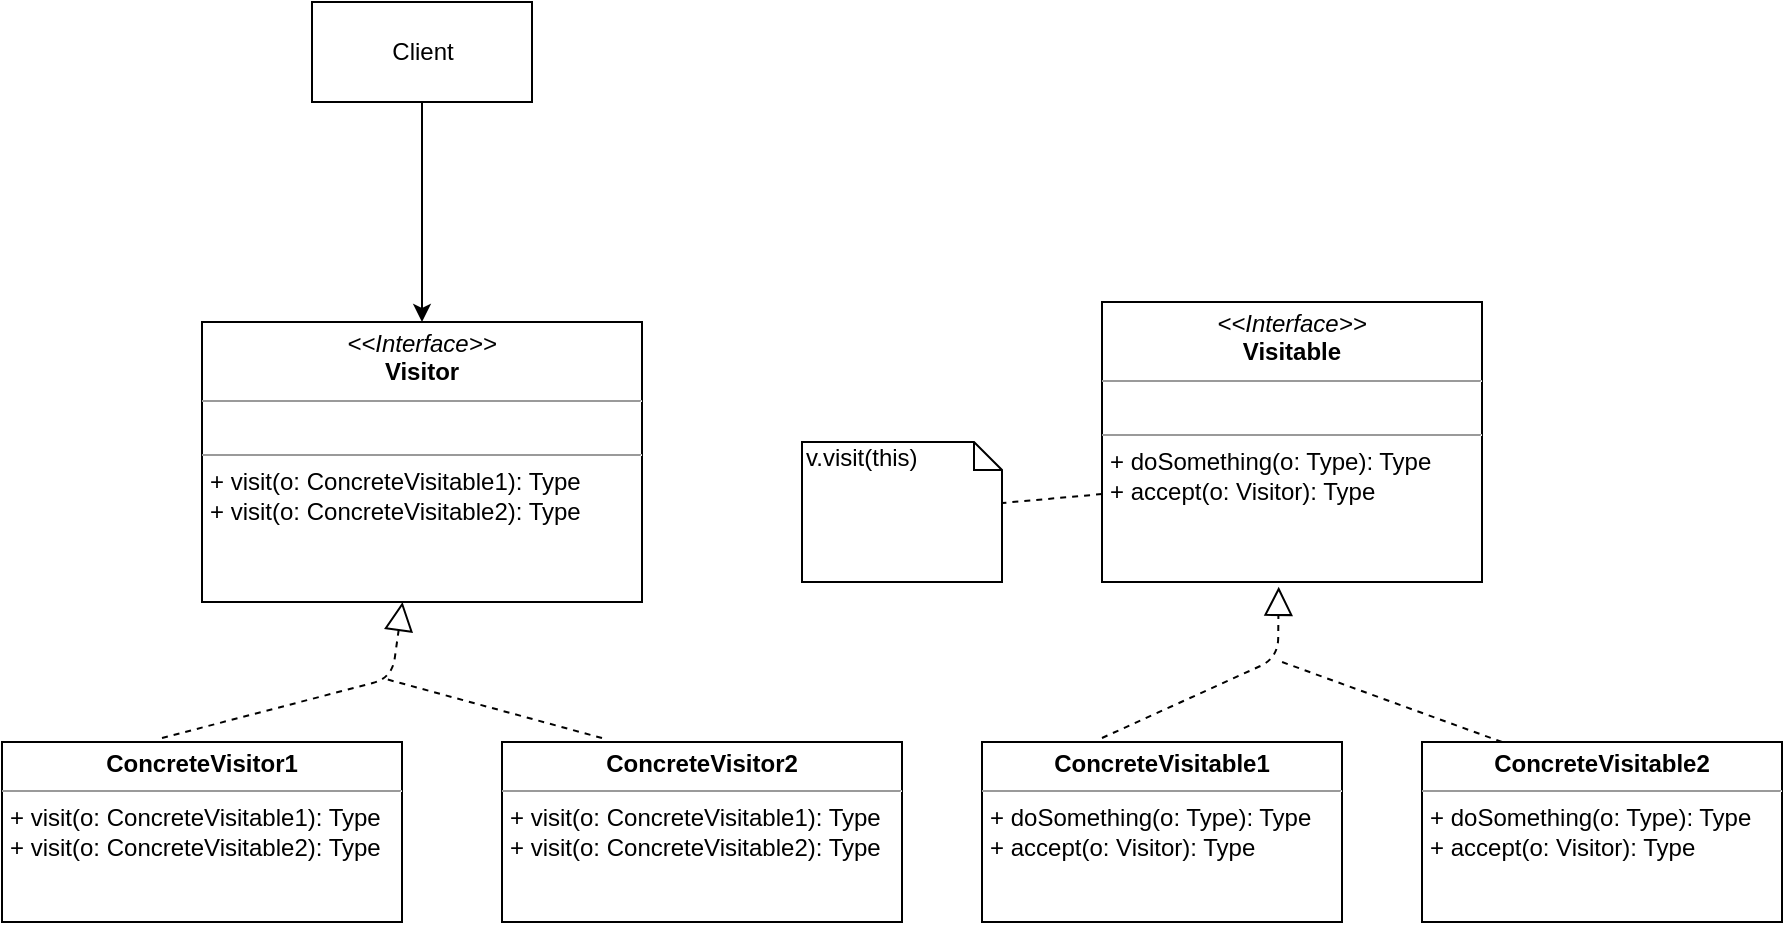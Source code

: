 <mxfile version="12.7.9" type="device"><diagram id="q38IuFvhNEhEo0Yf8chg" name="Page-1"><mxGraphModel dx="1849" dy="1638" grid="1" gridSize="10" guides="1" tooltips="1" connect="1" arrows="1" fold="1" page="1" pageScale="1" pageWidth="827" pageHeight="1169" math="0" shadow="0"><root><mxCell id="0"/><mxCell id="1" parent="0"/><mxCell id="Z_ogIsRbgpMr1ZQ4C7qL-1" value="&lt;p style=&quot;margin: 0px ; margin-top: 4px ; text-align: center&quot;&gt;&lt;i&gt;&amp;lt;&amp;lt;Interface&amp;gt;&amp;gt;&lt;/i&gt;&lt;br&gt;&lt;b&gt;Visitable&lt;/b&gt;&lt;/p&gt;&lt;hr size=&quot;1&quot;&gt;&lt;p style=&quot;margin: 0px ; margin-left: 4px&quot;&gt;&lt;br&gt;&lt;/p&gt;&lt;hr size=&quot;1&quot;&gt;&lt;p style=&quot;margin: 0px ; margin-left: 4px&quot;&gt;+ doSomething(o: Type): Type&lt;br&gt;+ accept(o: Visitor): Type&lt;/p&gt;" style="verticalAlign=top;align=left;overflow=fill;fontSize=12;fontFamily=Helvetica;html=1;" vertex="1" parent="1"><mxGeometry x="480" y="22" width="190" height="140" as="geometry"/></mxCell><mxCell id="Z_ogIsRbgpMr1ZQ4C7qL-2" value="&lt;p style=&quot;margin: 0px ; margin-top: 4px ; text-align: center&quot;&gt;&lt;i&gt;&amp;lt;&amp;lt;Interface&amp;gt;&amp;gt;&lt;/i&gt;&lt;br&gt;&lt;b&gt;Visitor&lt;/b&gt;&lt;/p&gt;&lt;hr size=&quot;1&quot;&gt;&lt;p style=&quot;margin: 0px ; margin-left: 4px&quot;&gt;&lt;br&gt;&lt;/p&gt;&lt;hr size=&quot;1&quot;&gt;&lt;p style=&quot;margin: 0px ; margin-left: 4px&quot;&gt;+ visit(o:&amp;nbsp;&lt;span style=&quot;text-align: center&quot;&gt;ConcreteVisitable1&lt;/span&gt;): Type&lt;br&gt;&lt;/p&gt;&lt;p style=&quot;margin: 0px ; margin-left: 4px&quot;&gt;+ visit(o:&amp;nbsp;&lt;span style=&quot;text-align: center&quot;&gt;ConcreteVisitable2&lt;/span&gt;): Type&lt;br&gt;&lt;/p&gt;" style="verticalAlign=top;align=left;overflow=fill;fontSize=12;fontFamily=Helvetica;html=1;" vertex="1" parent="1"><mxGeometry x="30" y="32" width="220" height="140" as="geometry"/></mxCell><mxCell id="Z_ogIsRbgpMr1ZQ4C7qL-3" value="&lt;p style=&quot;margin: 0px ; margin-top: 4px ; text-align: center&quot;&gt;&lt;b&gt;ConcreteVisitable2&lt;/b&gt;&lt;br&gt;&lt;/p&gt;&lt;hr size=&quot;1&quot;&gt;&lt;p style=&quot;margin: 0px ; margin-left: 4px&quot;&gt;&lt;/p&gt;&lt;p style=&quot;margin: 0px ; margin-left: 4px&quot;&gt;+ doSomething(o: Type): Type&lt;br&gt;+ accept(o: Visitor): Type&lt;br&gt;&lt;/p&gt;" style="verticalAlign=top;align=left;overflow=fill;fontSize=12;fontFamily=Helvetica;html=1;" vertex="1" parent="1"><mxGeometry x="640" y="242" width="180" height="90" as="geometry"/></mxCell><mxCell id="Z_ogIsRbgpMr1ZQ4C7qL-4" value="&lt;p style=&quot;margin: 0px ; margin-top: 4px ; text-align: center&quot;&gt;&lt;b&gt;ConcreteVisitable1&lt;/b&gt;&lt;br&gt;&lt;/p&gt;&lt;hr size=&quot;1&quot;&gt;&lt;p style=&quot;margin: 0px ; margin-left: 4px&quot;&gt;&lt;/p&gt;&lt;p style=&quot;margin: 0px ; margin-left: 4px&quot;&gt;+ doSomething(o: Type): Type&lt;br&gt;+ accept(o: Visitor): Type&lt;br&gt;&lt;/p&gt;" style="verticalAlign=top;align=left;overflow=fill;fontSize=12;fontFamily=Helvetica;html=1;" vertex="1" parent="1"><mxGeometry x="420" y="242" width="180" height="90" as="geometry"/></mxCell><mxCell id="Z_ogIsRbgpMr1ZQ4C7qL-5" value="&lt;p style=&quot;margin: 0px ; margin-top: 4px ; text-align: center&quot;&gt;&lt;b&gt;ConcreteVisitor2&lt;/b&gt;&lt;br&gt;&lt;/p&gt;&lt;hr size=&quot;1&quot;&gt;&lt;p style=&quot;margin: 0px ; margin-left: 4px&quot;&gt;&lt;/p&gt;&lt;p style=&quot;margin: 0px 0px 0px 4px&quot;&gt;+&amp;nbsp;visit(o:&amp;nbsp;&lt;span style=&quot;text-align: center&quot;&gt;ConcreteVisitable1&lt;/span&gt;): Type&lt;/p&gt;&lt;p style=&quot;margin: 0px 0px 0px 4px&quot;&gt;+ visit(o:&amp;nbsp;&lt;span style=&quot;text-align: center&quot;&gt;ConcreteVisitable2&lt;/span&gt;): Type&lt;/p&gt;" style="verticalAlign=top;align=left;overflow=fill;fontSize=12;fontFamily=Helvetica;html=1;" vertex="1" parent="1"><mxGeometry x="180" y="242" width="200" height="90" as="geometry"/></mxCell><mxCell id="Z_ogIsRbgpMr1ZQ4C7qL-6" value="&lt;p style=&quot;margin: 0px ; margin-top: 4px ; text-align: center&quot;&gt;&lt;b&gt;ConcreteVisitor1&lt;/b&gt;&lt;/p&gt;&lt;hr size=&quot;1&quot;&gt;&lt;p style=&quot;margin: 0px ; margin-left: 4px&quot;&gt;&lt;/p&gt;&lt;p style=&quot;margin: 0px ; margin-left: 4px&quot;&gt;+&amp;nbsp;&lt;span&gt;visit(o:&amp;nbsp;&lt;/span&gt;&lt;span style=&quot;text-align: center&quot;&gt;ConcreteVisitable1&lt;/span&gt;&lt;span&gt;): Type&lt;/span&gt;&lt;/p&gt;&lt;p style=&quot;margin: 0px 0px 0px 4px&quot;&gt;+ visit(o:&amp;nbsp;&lt;span style=&quot;text-align: center&quot;&gt;ConcreteVisitable2&lt;/span&gt;): Type&lt;/p&gt;" style="verticalAlign=top;align=left;overflow=fill;fontSize=12;fontFamily=Helvetica;html=1;" vertex="1" parent="1"><mxGeometry x="-70" y="242" width="200" height="90" as="geometry"/></mxCell><mxCell id="Z_ogIsRbgpMr1ZQ4C7qL-8" style="edgeStyle=orthogonalEdgeStyle;rounded=0;orthogonalLoop=1;jettySize=auto;html=1;exitX=0.5;exitY=1;exitDx=0;exitDy=0;entryX=0.5;entryY=0;entryDx=0;entryDy=0;" edge="1" parent="1" source="Z_ogIsRbgpMr1ZQ4C7qL-7" target="Z_ogIsRbgpMr1ZQ4C7qL-2"><mxGeometry relative="1" as="geometry"/></mxCell><mxCell id="Z_ogIsRbgpMr1ZQ4C7qL-7" value="Client" style="html=1;" vertex="1" parent="1"><mxGeometry x="85" y="-128" width="110" height="50" as="geometry"/></mxCell><mxCell id="Z_ogIsRbgpMr1ZQ4C7qL-12" value="" style="endArrow=block;dashed=1;endFill=0;endSize=12;html=1;" edge="1" parent="1" target="Z_ogIsRbgpMr1ZQ4C7qL-2"><mxGeometry width="160" relative="1" as="geometry"><mxPoint x="10" y="240" as="sourcePoint"/><mxPoint x="330" y="200" as="targetPoint"/><Array as="points"><mxPoint x="125" y="210"/></Array></mxGeometry></mxCell><mxCell id="Z_ogIsRbgpMr1ZQ4C7qL-13" value="" style="endArrow=block;dashed=1;endFill=0;endSize=12;html=1;entryX=0.465;entryY=1.017;entryDx=0;entryDy=0;entryPerimeter=0;" edge="1" parent="1" target="Z_ogIsRbgpMr1ZQ4C7qL-1"><mxGeometry width="160" relative="1" as="geometry"><mxPoint x="480" y="240" as="sourcePoint"/><mxPoint x="390" y="172" as="targetPoint"/><Array as="points"><mxPoint x="568" y="200"/></Array></mxGeometry></mxCell><mxCell id="Z_ogIsRbgpMr1ZQ4C7qL-16" value="" style="endArrow=none;dashed=1;html=1;" edge="1" parent="1"><mxGeometry width="50" height="50" relative="1" as="geometry"><mxPoint x="230" y="240" as="sourcePoint"/><mxPoint x="120" y="210" as="targetPoint"/></mxGeometry></mxCell><mxCell id="Z_ogIsRbgpMr1ZQ4C7qL-17" value="" style="endArrow=none;dashed=1;html=1;" edge="1" parent="1"><mxGeometry width="50" height="50" relative="1" as="geometry"><mxPoint x="680" y="242" as="sourcePoint"/><mxPoint x="570" y="202" as="targetPoint"/></mxGeometry></mxCell><mxCell id="Z_ogIsRbgpMr1ZQ4C7qL-18" value="" style="endArrow=none;dashed=1;html=1;exitX=0;exitY=0.686;exitDx=0;exitDy=0;exitPerimeter=0;" edge="1" parent="1" source="Z_ogIsRbgpMr1ZQ4C7qL-1" target="Z_ogIsRbgpMr1ZQ4C7qL-19"><mxGeometry width="50" height="50" relative="1" as="geometry"><mxPoint x="390" y="130" as="sourcePoint"/><mxPoint x="440" y="80" as="targetPoint"/></mxGeometry></mxCell><mxCell id="Z_ogIsRbgpMr1ZQ4C7qL-19" value="v.visit(this)" style="shape=note;whiteSpace=wrap;html=1;size=14;verticalAlign=top;align=left;spacingTop=-6;" vertex="1" parent="1"><mxGeometry x="330" y="92" width="100" height="70" as="geometry"/></mxCell></root></mxGraphModel></diagram></mxfile>